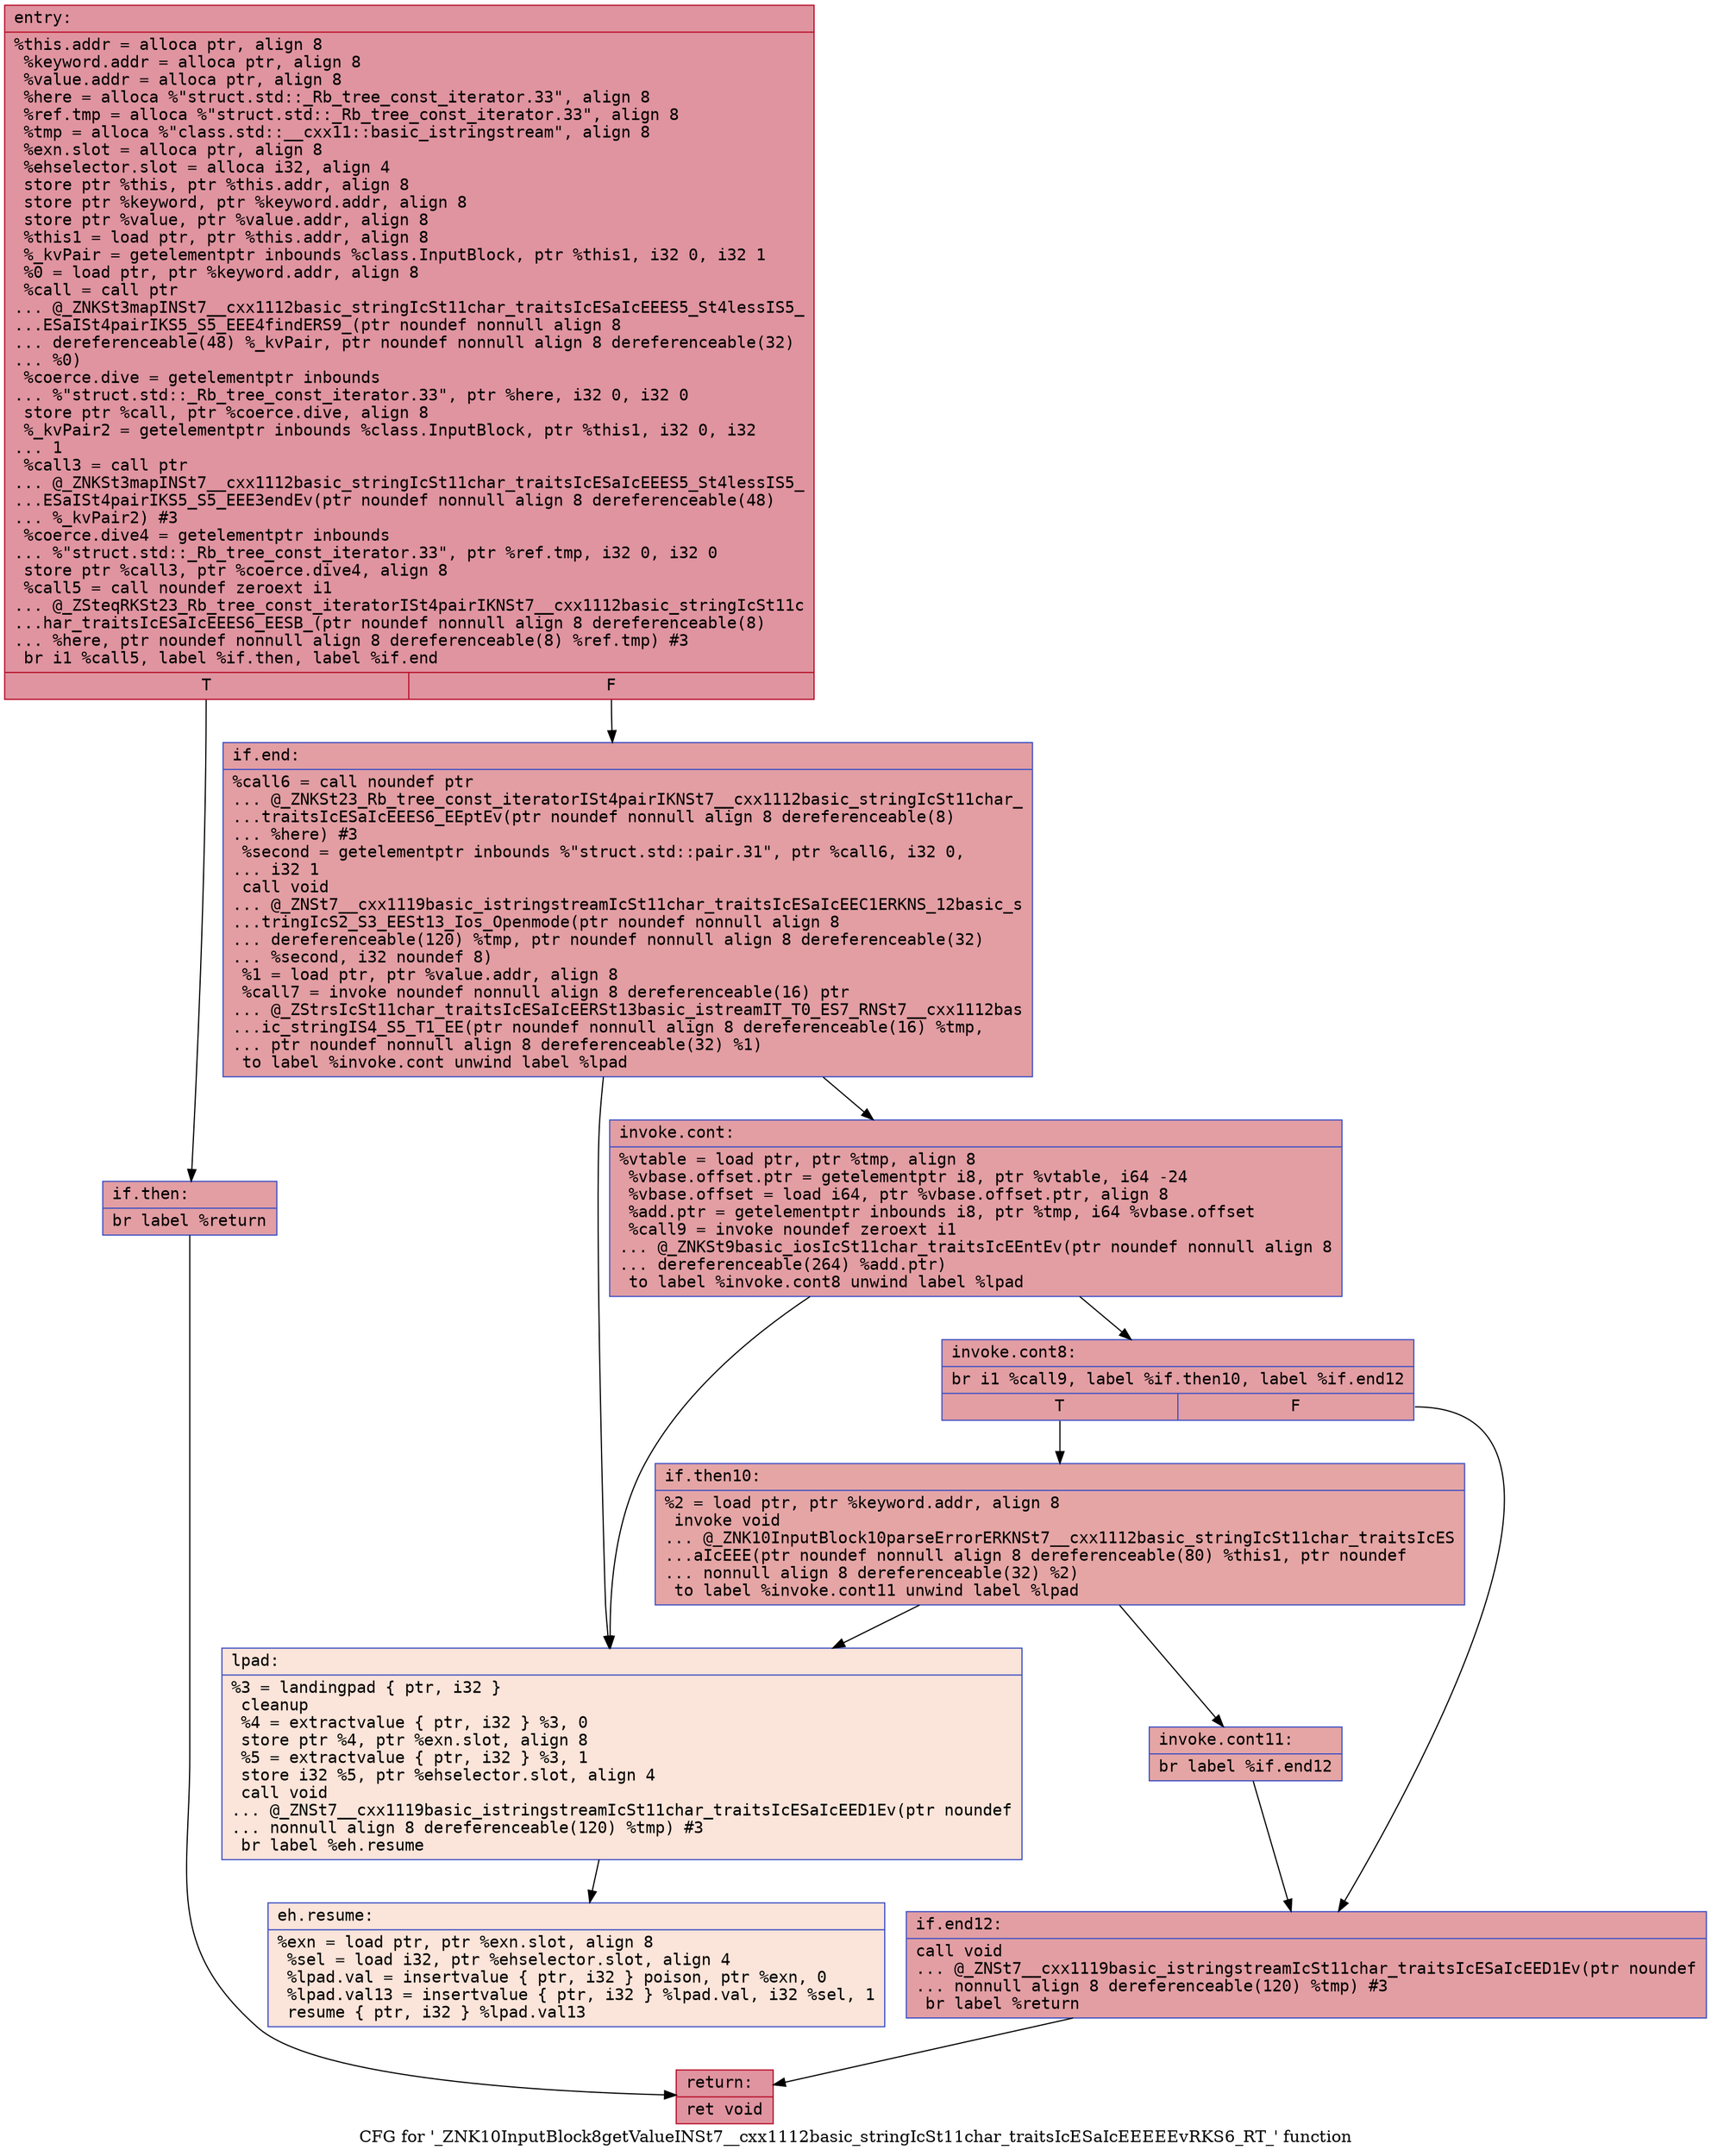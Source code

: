 digraph "CFG for '_ZNK10InputBlock8getValueINSt7__cxx1112basic_stringIcSt11char_traitsIcESaIcEEEEEvRKS6_RT_' function" {
	label="CFG for '_ZNK10InputBlock8getValueINSt7__cxx1112basic_stringIcSt11char_traitsIcESaIcEEEEEvRKS6_RT_' function";

	Node0x562c4e595300 [shape=record,color="#b70d28ff", style=filled, fillcolor="#b70d2870" fontname="Courier",label="{entry:\l|  %this.addr = alloca ptr, align 8\l  %keyword.addr = alloca ptr, align 8\l  %value.addr = alloca ptr, align 8\l  %here = alloca %\"struct.std::_Rb_tree_const_iterator.33\", align 8\l  %ref.tmp = alloca %\"struct.std::_Rb_tree_const_iterator.33\", align 8\l  %tmp = alloca %\"class.std::__cxx11::basic_istringstream\", align 8\l  %exn.slot = alloca ptr, align 8\l  %ehselector.slot = alloca i32, align 4\l  store ptr %this, ptr %this.addr, align 8\l  store ptr %keyword, ptr %keyword.addr, align 8\l  store ptr %value, ptr %value.addr, align 8\l  %this1 = load ptr, ptr %this.addr, align 8\l  %_kvPair = getelementptr inbounds %class.InputBlock, ptr %this1, i32 0, i32 1\l  %0 = load ptr, ptr %keyword.addr, align 8\l  %call = call ptr\l... @_ZNKSt3mapINSt7__cxx1112basic_stringIcSt11char_traitsIcESaIcEEES5_St4lessIS5_\l...ESaISt4pairIKS5_S5_EEE4findERS9_(ptr noundef nonnull align 8\l... dereferenceable(48) %_kvPair, ptr noundef nonnull align 8 dereferenceable(32)\l... %0)\l  %coerce.dive = getelementptr inbounds\l... %\"struct.std::_Rb_tree_const_iterator.33\", ptr %here, i32 0, i32 0\l  store ptr %call, ptr %coerce.dive, align 8\l  %_kvPair2 = getelementptr inbounds %class.InputBlock, ptr %this1, i32 0, i32\l... 1\l  %call3 = call ptr\l... @_ZNKSt3mapINSt7__cxx1112basic_stringIcSt11char_traitsIcESaIcEEES5_St4lessIS5_\l...ESaISt4pairIKS5_S5_EEE3endEv(ptr noundef nonnull align 8 dereferenceable(48)\l... %_kvPair2) #3\l  %coerce.dive4 = getelementptr inbounds\l... %\"struct.std::_Rb_tree_const_iterator.33\", ptr %ref.tmp, i32 0, i32 0\l  store ptr %call3, ptr %coerce.dive4, align 8\l  %call5 = call noundef zeroext i1\l... @_ZSteqRKSt23_Rb_tree_const_iteratorISt4pairIKNSt7__cxx1112basic_stringIcSt11c\l...har_traitsIcESaIcEEES6_EESB_(ptr noundef nonnull align 8 dereferenceable(8)\l... %here, ptr noundef nonnull align 8 dereferenceable(8) %ref.tmp) #3\l  br i1 %call5, label %if.then, label %if.end\l|{<s0>T|<s1>F}}"];
	Node0x562c4e595300:s0 -> Node0x562c4e596c60[tooltip="entry -> if.then\nProbability 50.00%" ];
	Node0x562c4e595300:s1 -> Node0x562c4e596cb0[tooltip="entry -> if.end\nProbability 50.00%" ];
	Node0x562c4e596c60 [shape=record,color="#3d50c3ff", style=filled, fillcolor="#be242e70" fontname="Courier",label="{if.then:\l|  br label %return\l}"];
	Node0x562c4e596c60 -> Node0x562c4e596dd0[tooltip="if.then -> return\nProbability 100.00%" ];
	Node0x562c4e596cb0 [shape=record,color="#3d50c3ff", style=filled, fillcolor="#be242e70" fontname="Courier",label="{if.end:\l|  %call6 = call noundef ptr\l... @_ZNKSt23_Rb_tree_const_iteratorISt4pairIKNSt7__cxx1112basic_stringIcSt11char_\l...traitsIcESaIcEEES6_EEptEv(ptr noundef nonnull align 8 dereferenceable(8)\l... %here) #3\l  %second = getelementptr inbounds %\"struct.std::pair.31\", ptr %call6, i32 0,\l... i32 1\l  call void\l... @_ZNSt7__cxx1119basic_istringstreamIcSt11char_traitsIcESaIcEEC1ERKNS_12basic_s\l...tringIcS2_S3_EESt13_Ios_Openmode(ptr noundef nonnull align 8\l... dereferenceable(120) %tmp, ptr noundef nonnull align 8 dereferenceable(32)\l... %second, i32 noundef 8)\l  %1 = load ptr, ptr %value.addr, align 8\l  %call7 = invoke noundef nonnull align 8 dereferenceable(16) ptr\l... @_ZStrsIcSt11char_traitsIcESaIcEERSt13basic_istreamIT_T0_ES7_RNSt7__cxx1112bas\l...ic_stringIS4_S5_T1_EE(ptr noundef nonnull align 8 dereferenceable(16) %tmp,\l... ptr noundef nonnull align 8 dereferenceable(32) %1)\l          to label %invoke.cont unwind label %lpad\l}"];
	Node0x562c4e596cb0 -> Node0x562c4e597510[tooltip="if.end -> invoke.cont\nProbability 100.00%" ];
	Node0x562c4e596cb0 -> Node0x562c4e5975c0[tooltip="if.end -> lpad\nProbability 0.00%" ];
	Node0x562c4e597510 [shape=record,color="#3d50c3ff", style=filled, fillcolor="#be242e70" fontname="Courier",label="{invoke.cont:\l|  %vtable = load ptr, ptr %tmp, align 8\l  %vbase.offset.ptr = getelementptr i8, ptr %vtable, i64 -24\l  %vbase.offset = load i64, ptr %vbase.offset.ptr, align 8\l  %add.ptr = getelementptr inbounds i8, ptr %tmp, i64 %vbase.offset\l  %call9 = invoke noundef zeroext i1\l... @_ZNKSt9basic_iosIcSt11char_traitsIcEEntEv(ptr noundef nonnull align 8\l... dereferenceable(264) %add.ptr)\l          to label %invoke.cont8 unwind label %lpad\l}"];
	Node0x562c4e597510 -> Node0x562c4e597c20[tooltip="invoke.cont -> invoke.cont8\nProbability 100.00%" ];
	Node0x562c4e597510 -> Node0x562c4e5975c0[tooltip="invoke.cont -> lpad\nProbability 0.00%" ];
	Node0x562c4e597c20 [shape=record,color="#3d50c3ff", style=filled, fillcolor="#be242e70" fontname="Courier",label="{invoke.cont8:\l|  br i1 %call9, label %if.then10, label %if.end12\l|{<s0>T|<s1>F}}"];
	Node0x562c4e597c20:s0 -> Node0x562c4e597ce0[tooltip="invoke.cont8 -> if.then10\nProbability 50.00%" ];
	Node0x562c4e597c20:s1 -> Node0x562c4e597d30[tooltip="invoke.cont8 -> if.end12\nProbability 50.00%" ];
	Node0x562c4e597ce0 [shape=record,color="#3d50c3ff", style=filled, fillcolor="#c5333470" fontname="Courier",label="{if.then10:\l|  %2 = load ptr, ptr %keyword.addr, align 8\l  invoke void\l... @_ZNK10InputBlock10parseErrorERKNSt7__cxx1112basic_stringIcSt11char_traitsIcES\l...aIcEEE(ptr noundef nonnull align 8 dereferenceable(80) %this1, ptr noundef\l... nonnull align 8 dereferenceable(32) %2)\l          to label %invoke.cont11 unwind label %lpad\l}"];
	Node0x562c4e597ce0 -> Node0x562c4e597f40[tooltip="if.then10 -> invoke.cont11\nProbability 100.00%" ];
	Node0x562c4e597ce0 -> Node0x562c4e5975c0[tooltip="if.then10 -> lpad\nProbability 0.00%" ];
	Node0x562c4e597f40 [shape=record,color="#3d50c3ff", style=filled, fillcolor="#c5333470" fontname="Courier",label="{invoke.cont11:\l|  br label %if.end12\l}"];
	Node0x562c4e597f40 -> Node0x562c4e597d30[tooltip="invoke.cont11 -> if.end12\nProbability 100.00%" ];
	Node0x562c4e5975c0 [shape=record,color="#3d50c3ff", style=filled, fillcolor="#f5c1a970" fontname="Courier",label="{lpad:\l|  %3 = landingpad \{ ptr, i32 \}\l          cleanup\l  %4 = extractvalue \{ ptr, i32 \} %3, 0\l  store ptr %4, ptr %exn.slot, align 8\l  %5 = extractvalue \{ ptr, i32 \} %3, 1\l  store i32 %5, ptr %ehselector.slot, align 4\l  call void\l... @_ZNSt7__cxx1119basic_istringstreamIcSt11char_traitsIcESaIcEED1Ev(ptr noundef\l... nonnull align 8 dereferenceable(120) %tmp) #3\l  br label %eh.resume\l}"];
	Node0x562c4e5975c0 -> Node0x562c4e598580[tooltip="lpad -> eh.resume\nProbability 100.00%" ];
	Node0x562c4e597d30 [shape=record,color="#3d50c3ff", style=filled, fillcolor="#be242e70" fontname="Courier",label="{if.end12:\l|  call void\l... @_ZNSt7__cxx1119basic_istringstreamIcSt11char_traitsIcESaIcEED1Ev(ptr noundef\l... nonnull align 8 dereferenceable(120) %tmp) #3\l  br label %return\l}"];
	Node0x562c4e597d30 -> Node0x562c4e596dd0[tooltip="if.end12 -> return\nProbability 100.00%" ];
	Node0x562c4e596dd0 [shape=record,color="#b70d28ff", style=filled, fillcolor="#b70d2870" fontname="Courier",label="{return:\l|  ret void\l}"];
	Node0x562c4e598580 [shape=record,color="#3d50c3ff", style=filled, fillcolor="#f5c1a970" fontname="Courier",label="{eh.resume:\l|  %exn = load ptr, ptr %exn.slot, align 8\l  %sel = load i32, ptr %ehselector.slot, align 4\l  %lpad.val = insertvalue \{ ptr, i32 \} poison, ptr %exn, 0\l  %lpad.val13 = insertvalue \{ ptr, i32 \} %lpad.val, i32 %sel, 1\l  resume \{ ptr, i32 \} %lpad.val13\l}"];
}
